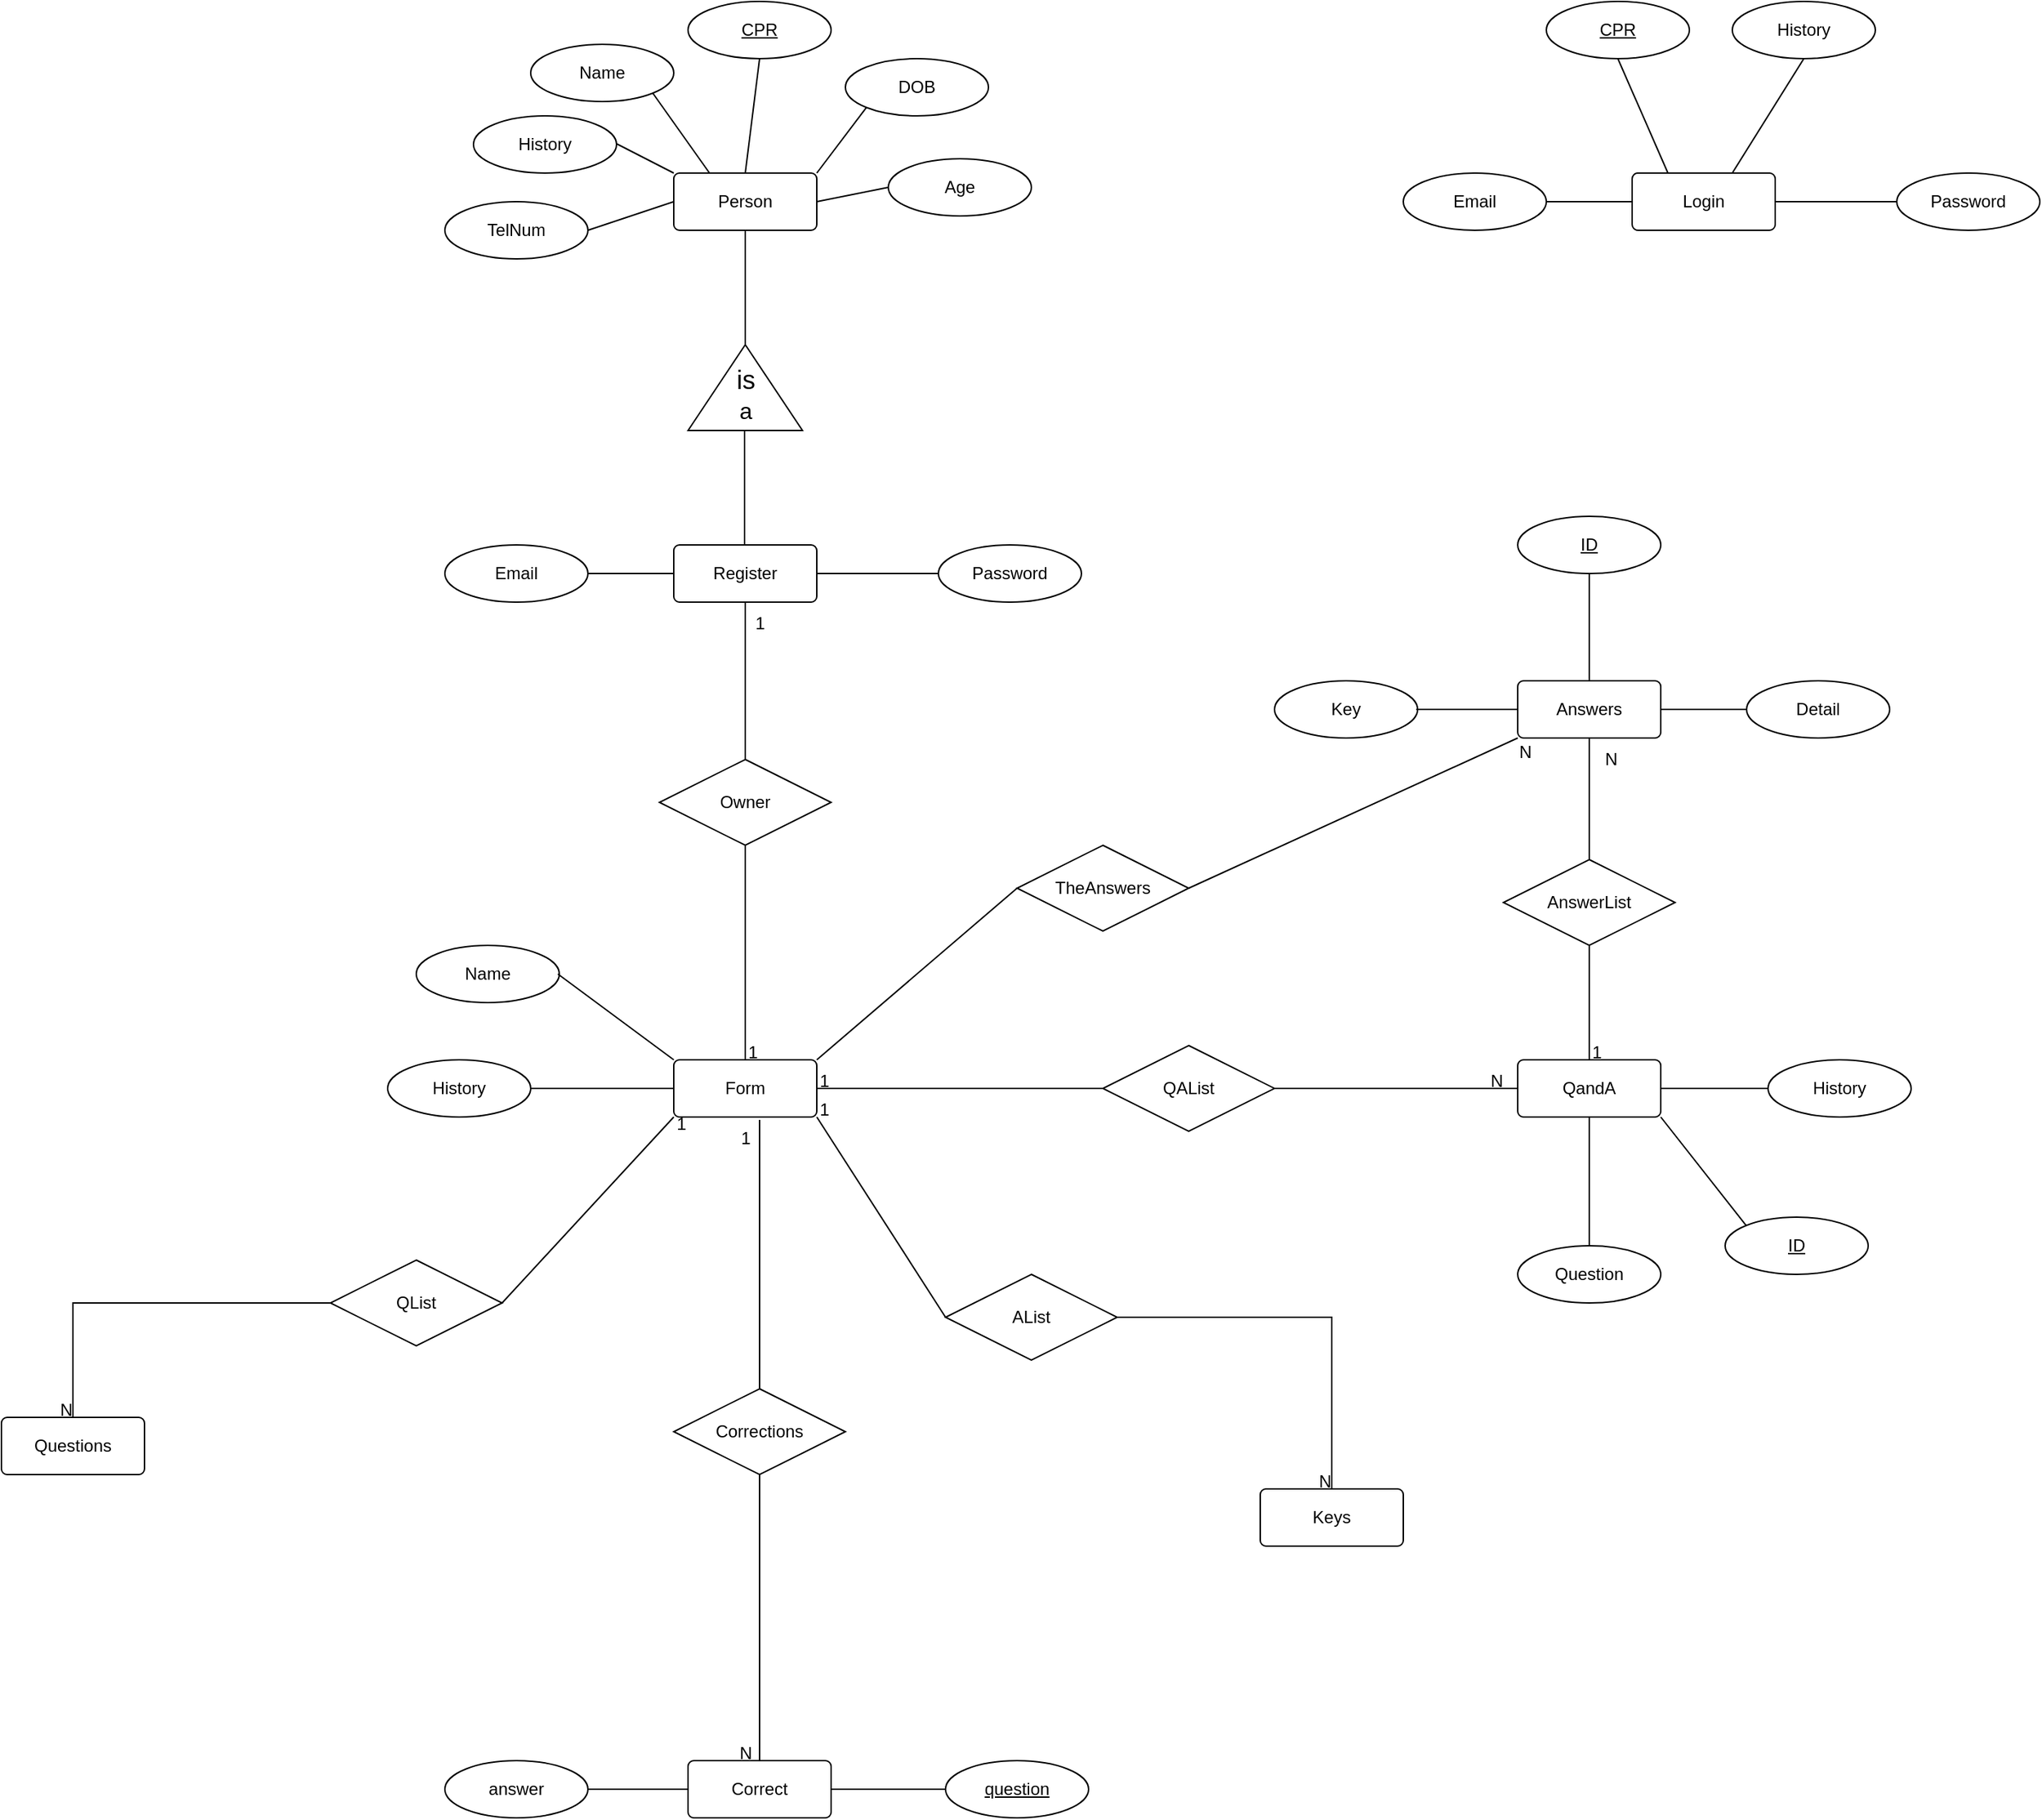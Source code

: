 <mxfile version="25.0.1">
  <diagram name="Page-1" id="txDZSW4YmTm9a8Lu6rOX">
    <mxGraphModel dx="4198" dy="1544" grid="1" gridSize="10" guides="1" tooltips="1" connect="1" arrows="1" fold="1" page="1" pageScale="1" pageWidth="850" pageHeight="1100" math="0" shadow="0">
      <root>
        <mxCell id="0" />
        <mxCell id="1" parent="0" />
        <mxCell id="4LPt7A7u2BAdctlP4rSh-1" value="Person" style="rounded=1;arcSize=10;whiteSpace=wrap;html=1;align=center;" vertex="1" parent="1">
          <mxGeometry x="210" y="350" width="100" height="40" as="geometry" />
        </mxCell>
        <mxCell id="4LPt7A7u2BAdctlP4rSh-3" value="Name" style="ellipse;whiteSpace=wrap;html=1;align=center;" vertex="1" parent="1">
          <mxGeometry x="110" y="260" width="100" height="40" as="geometry" />
        </mxCell>
        <mxCell id="4LPt7A7u2BAdctlP4rSh-5" value="CPR" style="ellipse;whiteSpace=wrap;html=1;align=center;fontStyle=4;" vertex="1" parent="1">
          <mxGeometry x="220" y="230" width="100" height="40" as="geometry" />
        </mxCell>
        <mxCell id="4LPt7A7u2BAdctlP4rSh-6" value="History" style="ellipse;whiteSpace=wrap;html=1;align=center;" vertex="1" parent="1">
          <mxGeometry x="70" y="310" width="100" height="40" as="geometry" />
        </mxCell>
        <mxCell id="4LPt7A7u2BAdctlP4rSh-7" value="TelNum" style="ellipse;whiteSpace=wrap;html=1;align=center;" vertex="1" parent="1">
          <mxGeometry x="50" y="370" width="100" height="40" as="geometry" />
        </mxCell>
        <mxCell id="4LPt7A7u2BAdctlP4rSh-8" value="Age" style="ellipse;whiteSpace=wrap;html=1;align=center;" vertex="1" parent="1">
          <mxGeometry x="360" y="340" width="100" height="40" as="geometry" />
        </mxCell>
        <mxCell id="4LPt7A7u2BAdctlP4rSh-9" value="DOB" style="ellipse;whiteSpace=wrap;html=1;align=center;" vertex="1" parent="1">
          <mxGeometry x="330" y="270" width="100" height="40" as="geometry" />
        </mxCell>
        <mxCell id="4LPt7A7u2BAdctlP4rSh-13" value="" style="endArrow=none;html=1;rounded=0;entryX=0;entryY=0;entryDx=0;entryDy=0;" edge="1" parent="1" target="4LPt7A7u2BAdctlP4rSh-1">
          <mxGeometry relative="1" as="geometry">
            <mxPoint x="170" y="329.5" as="sourcePoint" />
            <mxPoint x="330" y="329.5" as="targetPoint" />
          </mxGeometry>
        </mxCell>
        <mxCell id="4LPt7A7u2BAdctlP4rSh-14" value="" style="endArrow=none;html=1;rounded=0;entryX=0;entryY=0.5;entryDx=0;entryDy=0;exitX=1;exitY=0.5;exitDx=0;exitDy=0;" edge="1" parent="1" source="4LPt7A7u2BAdctlP4rSh-7" target="4LPt7A7u2BAdctlP4rSh-1">
          <mxGeometry relative="1" as="geometry">
            <mxPoint x="180" y="339.5" as="sourcePoint" />
            <mxPoint x="220" y="360" as="targetPoint" />
          </mxGeometry>
        </mxCell>
        <mxCell id="4LPt7A7u2BAdctlP4rSh-15" value="" style="endArrow=none;html=1;rounded=0;entryX=0.25;entryY=0;entryDx=0;entryDy=0;exitX=1;exitY=1;exitDx=0;exitDy=0;" edge="1" parent="1" source="4LPt7A7u2BAdctlP4rSh-3" target="4LPt7A7u2BAdctlP4rSh-1">
          <mxGeometry relative="1" as="geometry">
            <mxPoint x="190" y="349.5" as="sourcePoint" />
            <mxPoint x="230" y="370" as="targetPoint" />
          </mxGeometry>
        </mxCell>
        <mxCell id="4LPt7A7u2BAdctlP4rSh-16" value="" style="endArrow=none;html=1;rounded=0;entryX=0.5;entryY=0;entryDx=0;entryDy=0;exitX=0.5;exitY=1;exitDx=0;exitDy=0;" edge="1" parent="1" source="4LPt7A7u2BAdctlP4rSh-5" target="4LPt7A7u2BAdctlP4rSh-1">
          <mxGeometry relative="1" as="geometry">
            <mxPoint x="200" y="359.5" as="sourcePoint" />
            <mxPoint x="240" y="380" as="targetPoint" />
          </mxGeometry>
        </mxCell>
        <mxCell id="4LPt7A7u2BAdctlP4rSh-17" value="" style="endArrow=none;html=1;rounded=0;entryX=1;entryY=0;entryDx=0;entryDy=0;exitX=0;exitY=1;exitDx=0;exitDy=0;" edge="1" parent="1" source="4LPt7A7u2BAdctlP4rSh-9" target="4LPt7A7u2BAdctlP4rSh-1">
          <mxGeometry relative="1" as="geometry">
            <mxPoint x="210" y="369.5" as="sourcePoint" />
            <mxPoint x="250" y="390" as="targetPoint" />
          </mxGeometry>
        </mxCell>
        <mxCell id="4LPt7A7u2BAdctlP4rSh-18" value="" style="endArrow=none;html=1;rounded=0;entryX=1;entryY=0.5;entryDx=0;entryDy=0;exitX=0;exitY=0.5;exitDx=0;exitDy=0;" edge="1" parent="1" source="4LPt7A7u2BAdctlP4rSh-8" target="4LPt7A7u2BAdctlP4rSh-1">
          <mxGeometry relative="1" as="geometry">
            <mxPoint x="220" y="379.5" as="sourcePoint" />
            <mxPoint x="260" y="400" as="targetPoint" />
          </mxGeometry>
        </mxCell>
        <mxCell id="4LPt7A7u2BAdctlP4rSh-19" value="" style="triangle;whiteSpace=wrap;html=1;rotation=-90;" vertex="1" parent="1">
          <mxGeometry x="230" y="460" width="60" height="80" as="geometry" />
        </mxCell>
        <mxCell id="4LPt7A7u2BAdctlP4rSh-20" value="&lt;font style=&quot;font-size: 18px;&quot;&gt;is&lt;/font&gt;&lt;div&gt;&lt;font size=&quot;3&quot;&gt;a&lt;/font&gt;&lt;/div&gt;" style="text;html=1;align=center;verticalAlign=middle;resizable=0;points=[];autosize=1;strokeColor=none;fillColor=none;" vertex="1" parent="1">
          <mxGeometry x="240" y="480" width="40" height="50" as="geometry" />
        </mxCell>
        <mxCell id="4LPt7A7u2BAdctlP4rSh-21" value="" style="endArrow=none;html=1;rounded=0;entryX=0.5;entryY=1;entryDx=0;entryDy=0;" edge="1" parent="1" target="4LPt7A7u2BAdctlP4rSh-1">
          <mxGeometry width="50" height="50" relative="1" as="geometry">
            <mxPoint x="260" y="470" as="sourcePoint" />
            <mxPoint x="310" y="420" as="targetPoint" />
          </mxGeometry>
        </mxCell>
        <mxCell id="4LPt7A7u2BAdctlP4rSh-22" value="" style="endArrow=none;html=1;rounded=0;entryX=0.5;entryY=1;entryDx=0;entryDy=0;" edge="1" parent="1">
          <mxGeometry width="50" height="50" relative="1" as="geometry">
            <mxPoint x="259.5" y="610" as="sourcePoint" />
            <mxPoint x="259.5" y="530" as="targetPoint" />
          </mxGeometry>
        </mxCell>
        <mxCell id="4LPt7A7u2BAdctlP4rSh-23" value="Register" style="rounded=1;arcSize=10;whiteSpace=wrap;html=1;align=center;" vertex="1" parent="1">
          <mxGeometry x="210" y="610" width="100" height="40" as="geometry" />
        </mxCell>
        <mxCell id="4LPt7A7u2BAdctlP4rSh-24" value="Password" style="ellipse;whiteSpace=wrap;html=1;align=center;" vertex="1" parent="1">
          <mxGeometry x="395" y="610" width="100" height="40" as="geometry" />
        </mxCell>
        <mxCell id="4LPt7A7u2BAdctlP4rSh-25" value="Email" style="ellipse;whiteSpace=wrap;html=1;align=center;" vertex="1" parent="1">
          <mxGeometry x="50" y="610" width="100" height="40" as="geometry" />
        </mxCell>
        <mxCell id="4LPt7A7u2BAdctlP4rSh-26" value="" style="endArrow=none;html=1;rounded=0;" edge="1" parent="1" target="4LPt7A7u2BAdctlP4rSh-24">
          <mxGeometry width="50" height="50" relative="1" as="geometry">
            <mxPoint x="310" y="630" as="sourcePoint" />
            <mxPoint x="360" y="580" as="targetPoint" />
          </mxGeometry>
        </mxCell>
        <mxCell id="4LPt7A7u2BAdctlP4rSh-27" value="" style="endArrow=none;html=1;rounded=0;entryX=0;entryY=0.5;entryDx=0;entryDy=0;" edge="1" parent="1" target="4LPt7A7u2BAdctlP4rSh-23">
          <mxGeometry width="50" height="50" relative="1" as="geometry">
            <mxPoint x="150" y="630" as="sourcePoint" />
            <mxPoint x="200" y="580" as="targetPoint" />
          </mxGeometry>
        </mxCell>
        <mxCell id="4LPt7A7u2BAdctlP4rSh-28" value="Login" style="rounded=1;arcSize=10;whiteSpace=wrap;html=1;align=center;" vertex="1" parent="1">
          <mxGeometry x="880" y="350" width="100" height="40" as="geometry" />
        </mxCell>
        <mxCell id="4LPt7A7u2BAdctlP4rSh-29" value="Password" style="ellipse;whiteSpace=wrap;html=1;align=center;" vertex="1" parent="1">
          <mxGeometry x="1065" y="350" width="100" height="40" as="geometry" />
        </mxCell>
        <mxCell id="4LPt7A7u2BAdctlP4rSh-30" value="Email" style="ellipse;whiteSpace=wrap;html=1;align=center;" vertex="1" parent="1">
          <mxGeometry x="720" y="350" width="100" height="40" as="geometry" />
        </mxCell>
        <mxCell id="4LPt7A7u2BAdctlP4rSh-31" value="" style="endArrow=none;html=1;rounded=0;" edge="1" parent="1" target="4LPt7A7u2BAdctlP4rSh-29">
          <mxGeometry width="50" height="50" relative="1" as="geometry">
            <mxPoint x="980" y="370" as="sourcePoint" />
            <mxPoint x="1030" y="320" as="targetPoint" />
          </mxGeometry>
        </mxCell>
        <mxCell id="4LPt7A7u2BAdctlP4rSh-32" value="" style="endArrow=none;html=1;rounded=0;entryX=0;entryY=0.5;entryDx=0;entryDy=0;" edge="1" parent="1" target="4LPt7A7u2BAdctlP4rSh-28">
          <mxGeometry width="50" height="50" relative="1" as="geometry">
            <mxPoint x="820" y="370" as="sourcePoint" />
            <mxPoint x="870" y="320" as="targetPoint" />
          </mxGeometry>
        </mxCell>
        <mxCell id="4LPt7A7u2BAdctlP4rSh-34" value="CPR" style="ellipse;whiteSpace=wrap;html=1;align=center;fontStyle=4;" vertex="1" parent="1">
          <mxGeometry x="820" y="230" width="100" height="40" as="geometry" />
        </mxCell>
        <mxCell id="4LPt7A7u2BAdctlP4rSh-35" value="" style="endArrow=none;html=1;rounded=0;entryX=0.5;entryY=1;entryDx=0;entryDy=0;exitX=0.25;exitY=0;exitDx=0;exitDy=0;" edge="1" parent="1" source="4LPt7A7u2BAdctlP4rSh-28" target="4LPt7A7u2BAdctlP4rSh-34">
          <mxGeometry width="50" height="50" relative="1" as="geometry">
            <mxPoint x="930" y="350" as="sourcePoint" />
            <mxPoint x="980" y="300" as="targetPoint" />
          </mxGeometry>
        </mxCell>
        <mxCell id="4LPt7A7u2BAdctlP4rSh-36" value="History" style="ellipse;whiteSpace=wrap;html=1;align=center;" vertex="1" parent="1">
          <mxGeometry x="950" y="230" width="100" height="40" as="geometry" />
        </mxCell>
        <mxCell id="4LPt7A7u2BAdctlP4rSh-37" value="" style="endArrow=none;html=1;rounded=0;entryX=0.5;entryY=1;entryDx=0;entryDy=0;" edge="1" parent="1" target="4LPt7A7u2BAdctlP4rSh-36">
          <mxGeometry width="50" height="50" relative="1" as="geometry">
            <mxPoint x="950" y="350" as="sourcePoint" />
            <mxPoint x="1000" y="300" as="targetPoint" />
          </mxGeometry>
        </mxCell>
        <mxCell id="4LPt7A7u2BAdctlP4rSh-38" value="Answers" style="rounded=1;arcSize=10;whiteSpace=wrap;html=1;align=center;" vertex="1" parent="1">
          <mxGeometry x="800" y="705" width="100" height="40" as="geometry" />
        </mxCell>
        <mxCell id="4LPt7A7u2BAdctlP4rSh-40" value="Detail" style="ellipse;whiteSpace=wrap;html=1;align=center;" vertex="1" parent="1">
          <mxGeometry x="960" y="705" width="100" height="40" as="geometry" />
        </mxCell>
        <mxCell id="4LPt7A7u2BAdctlP4rSh-41" value="Key" style="ellipse;whiteSpace=wrap;html=1;align=center;" vertex="1" parent="1">
          <mxGeometry x="630" y="705" width="100" height="40" as="geometry" />
        </mxCell>
        <mxCell id="4LPt7A7u2BAdctlP4rSh-42" value="ID" style="ellipse;whiteSpace=wrap;html=1;align=center;fontStyle=4;" vertex="1" parent="1">
          <mxGeometry x="800" y="590" width="100" height="40" as="geometry" />
        </mxCell>
        <mxCell id="4LPt7A7u2BAdctlP4rSh-43" value="" style="endArrow=none;html=1;rounded=0;entryX=0.5;entryY=1;entryDx=0;entryDy=0;exitX=0.5;exitY=0;exitDx=0;exitDy=0;" edge="1" parent="1" source="4LPt7A7u2BAdctlP4rSh-38" target="4LPt7A7u2BAdctlP4rSh-42">
          <mxGeometry width="50" height="50" relative="1" as="geometry">
            <mxPoint x="845" y="705" as="sourcePoint" />
            <mxPoint x="895" y="655" as="targetPoint" />
          </mxGeometry>
        </mxCell>
        <mxCell id="4LPt7A7u2BAdctlP4rSh-44" value="" style="endArrow=none;html=1;rounded=0;entryX=0;entryY=0.5;entryDx=0;entryDy=0;exitX=0.5;exitY=0;exitDx=0;exitDy=0;" edge="1" parent="1" target="4LPt7A7u2BAdctlP4rSh-38">
          <mxGeometry width="50" height="50" relative="1" as="geometry">
            <mxPoint x="729" y="725" as="sourcePoint" />
            <mxPoint x="729" y="650" as="targetPoint" />
          </mxGeometry>
        </mxCell>
        <mxCell id="4LPt7A7u2BAdctlP4rSh-45" value="" style="endArrow=none;html=1;rounded=0;entryX=0;entryY=0.5;entryDx=0;entryDy=0;exitX=0.5;exitY=0;exitDx=0;exitDy=0;" edge="1" parent="1" target="4LPt7A7u2BAdctlP4rSh-40">
          <mxGeometry width="50" height="50" relative="1" as="geometry">
            <mxPoint x="900" y="725" as="sourcePoint" />
            <mxPoint x="900" y="650" as="targetPoint" />
          </mxGeometry>
        </mxCell>
        <mxCell id="4LPt7A7u2BAdctlP4rSh-46" value="QandA" style="rounded=1;arcSize=10;whiteSpace=wrap;html=1;align=center;" vertex="1" parent="1">
          <mxGeometry x="800" y="970" width="100" height="40" as="geometry" />
        </mxCell>
        <mxCell id="4LPt7A7u2BAdctlP4rSh-47" value="AnswerList" style="shape=rhombus;perimeter=rhombusPerimeter;whiteSpace=wrap;html=1;align=center;" vertex="1" parent="1">
          <mxGeometry x="790" y="830" width="120" height="60" as="geometry" />
        </mxCell>
        <mxCell id="4LPt7A7u2BAdctlP4rSh-48" value="" style="endArrow=none;html=1;rounded=0;entryX=0.5;entryY=1;entryDx=0;entryDy=0;exitX=0.5;exitY=0;exitDx=0;exitDy=0;" edge="1" parent="1" source="4LPt7A7u2BAdctlP4rSh-47" target="4LPt7A7u2BAdctlP4rSh-38">
          <mxGeometry width="50" height="50" relative="1" as="geometry">
            <mxPoint x="849.5" y="825" as="sourcePoint" />
            <mxPoint x="849.5" y="750" as="targetPoint" />
          </mxGeometry>
        </mxCell>
        <mxCell id="4LPt7A7u2BAdctlP4rSh-49" value="" style="endArrow=none;html=1;rounded=0;entryX=0.5;entryY=1;entryDx=0;entryDy=0;exitX=0.5;exitY=0;exitDx=0;exitDy=0;" edge="1" parent="1" source="4LPt7A7u2BAdctlP4rSh-46" target="4LPt7A7u2BAdctlP4rSh-47">
          <mxGeometry width="50" height="50" relative="1" as="geometry">
            <mxPoint x="849.5" y="970" as="sourcePoint" />
            <mxPoint x="849.5" y="895" as="targetPoint" />
          </mxGeometry>
        </mxCell>
        <mxCell id="4LPt7A7u2BAdctlP4rSh-50" value="Question" style="ellipse;whiteSpace=wrap;html=1;align=center;" vertex="1" parent="1">
          <mxGeometry x="800" y="1100" width="100" height="40" as="geometry" />
        </mxCell>
        <mxCell id="4LPt7A7u2BAdctlP4rSh-51" value="History" style="ellipse;whiteSpace=wrap;html=1;align=center;" vertex="1" parent="1">
          <mxGeometry x="975" y="970" width="100" height="40" as="geometry" />
        </mxCell>
        <mxCell id="4LPt7A7u2BAdctlP4rSh-53" value="ID" style="ellipse;whiteSpace=wrap;html=1;align=center;fontStyle=4;" vertex="1" parent="1">
          <mxGeometry x="945" y="1080" width="100" height="40" as="geometry" />
        </mxCell>
        <mxCell id="4LPt7A7u2BAdctlP4rSh-54" value="" style="endArrow=none;html=1;rounded=0;entryX=0.5;entryY=1;entryDx=0;entryDy=0;exitX=0.5;exitY=0;exitDx=0;exitDy=0;" edge="1" parent="1" source="4LPt7A7u2BAdctlP4rSh-50" target="4LPt7A7u2BAdctlP4rSh-46">
          <mxGeometry width="50" height="50" relative="1" as="geometry">
            <mxPoint x="849.5" y="1085" as="sourcePoint" />
            <mxPoint x="849.5" y="1010" as="targetPoint" />
          </mxGeometry>
        </mxCell>
        <mxCell id="4LPt7A7u2BAdctlP4rSh-55" value="" style="endArrow=none;html=1;rounded=0;entryX=0;entryY=0.5;entryDx=0;entryDy=0;exitX=1;exitY=0.5;exitDx=0;exitDy=0;" edge="1" parent="1" source="4LPt7A7u2BAdctlP4rSh-46" target="4LPt7A7u2BAdctlP4rSh-51">
          <mxGeometry width="50" height="50" relative="1" as="geometry">
            <mxPoint x="900" y="995" as="sourcePoint" />
            <mxPoint x="900" y="920" as="targetPoint" />
          </mxGeometry>
        </mxCell>
        <mxCell id="4LPt7A7u2BAdctlP4rSh-56" value="" style="endArrow=none;html=1;rounded=0;exitX=0;exitY=0;exitDx=0;exitDy=0;entryX=1;entryY=1;entryDx=0;entryDy=0;" edge="1" parent="1" source="4LPt7A7u2BAdctlP4rSh-53" target="4LPt7A7u2BAdctlP4rSh-46">
          <mxGeometry width="50" height="50" relative="1" as="geometry">
            <mxPoint x="899" y="1085" as="sourcePoint" />
            <mxPoint x="905" y="1010" as="targetPoint" />
          </mxGeometry>
        </mxCell>
        <mxCell id="4LPt7A7u2BAdctlP4rSh-57" value="Form" style="rounded=1;arcSize=10;whiteSpace=wrap;html=1;align=center;" vertex="1" parent="1">
          <mxGeometry x="210" y="970" width="100" height="40" as="geometry" />
        </mxCell>
        <mxCell id="4LPt7A7u2BAdctlP4rSh-58" value="Owner" style="shape=rhombus;perimeter=rhombusPerimeter;whiteSpace=wrap;html=1;align=center;" vertex="1" parent="1">
          <mxGeometry x="200" y="760" width="120" height="60" as="geometry" />
        </mxCell>
        <mxCell id="4LPt7A7u2BAdctlP4rSh-59" value="" style="endArrow=none;html=1;rounded=0;entryX=0.5;entryY=1;entryDx=0;entryDy=0;" edge="1" parent="1" target="4LPt7A7u2BAdctlP4rSh-23">
          <mxGeometry width="50" height="50" relative="1" as="geometry">
            <mxPoint x="260" y="760" as="sourcePoint" />
            <mxPoint x="259.5" y="685" as="targetPoint" />
          </mxGeometry>
        </mxCell>
        <mxCell id="4LPt7A7u2BAdctlP4rSh-60" value="" style="endArrow=none;html=1;rounded=0;entryX=0.5;entryY=1;entryDx=0;entryDy=0;exitX=0.5;exitY=0;exitDx=0;exitDy=0;" edge="1" parent="1" source="4LPt7A7u2BAdctlP4rSh-57" target="4LPt7A7u2BAdctlP4rSh-58">
          <mxGeometry width="50" height="50" relative="1" as="geometry">
            <mxPoint x="259.5" y="970" as="sourcePoint" />
            <mxPoint x="259.5" y="895" as="targetPoint" />
          </mxGeometry>
        </mxCell>
        <mxCell id="4LPt7A7u2BAdctlP4rSh-61" value="History" style="ellipse;whiteSpace=wrap;html=1;align=center;" vertex="1" parent="1">
          <mxGeometry x="10" y="970" width="100" height="40" as="geometry" />
        </mxCell>
        <mxCell id="4LPt7A7u2BAdctlP4rSh-62" value="Name" style="ellipse;whiteSpace=wrap;html=1;align=center;" vertex="1" parent="1">
          <mxGeometry x="30" y="890" width="100" height="40" as="geometry" />
        </mxCell>
        <mxCell id="4LPt7A7u2BAdctlP4rSh-63" value="" style="endArrow=none;html=1;rounded=0;entryX=0.5;entryY=1;entryDx=0;entryDy=0;exitX=0;exitY=0;exitDx=0;exitDy=0;" edge="1" parent="1" source="4LPt7A7u2BAdctlP4rSh-57">
          <mxGeometry width="50" height="50" relative="1" as="geometry">
            <mxPoint x="129" y="985" as="sourcePoint" />
            <mxPoint x="129" y="910" as="targetPoint" />
          </mxGeometry>
        </mxCell>
        <mxCell id="4LPt7A7u2BAdctlP4rSh-64" value="" style="endArrow=none;html=1;rounded=0;entryX=0;entryY=0.5;entryDx=0;entryDy=0;exitX=1;exitY=0.5;exitDx=0;exitDy=0;" edge="1" parent="1" source="4LPt7A7u2BAdctlP4rSh-61" target="4LPt7A7u2BAdctlP4rSh-57">
          <mxGeometry width="50" height="50" relative="1" as="geometry">
            <mxPoint x="129" y="1035" as="sourcePoint" />
            <mxPoint x="129" y="960" as="targetPoint" />
          </mxGeometry>
        </mxCell>
        <mxCell id="4LPt7A7u2BAdctlP4rSh-65" value="Correct" style="rounded=1;arcSize=10;whiteSpace=wrap;html=1;align=center;" vertex="1" parent="1">
          <mxGeometry x="220" y="1460" width="100" height="40" as="geometry" />
        </mxCell>
        <mxCell id="4LPt7A7u2BAdctlP4rSh-66" value="answer" style="ellipse;whiteSpace=wrap;html=1;align=center;" vertex="1" parent="1">
          <mxGeometry x="50" y="1460" width="100" height="40" as="geometry" />
        </mxCell>
        <mxCell id="4LPt7A7u2BAdctlP4rSh-67" value="question" style="ellipse;whiteSpace=wrap;html=1;align=center;fontStyle=4;" vertex="1" parent="1">
          <mxGeometry x="400" y="1460" width="100" height="40" as="geometry" />
        </mxCell>
        <mxCell id="4LPt7A7u2BAdctlP4rSh-68" value="" style="endArrow=none;html=1;rounded=0;exitX=0;exitY=0.5;exitDx=0;exitDy=0;" edge="1" parent="1" source="4LPt7A7u2BAdctlP4rSh-65">
          <mxGeometry width="50" height="50" relative="1" as="geometry">
            <mxPoint x="150" y="1555" as="sourcePoint" />
            <mxPoint x="150" y="1480" as="targetPoint" />
          </mxGeometry>
        </mxCell>
        <mxCell id="4LPt7A7u2BAdctlP4rSh-69" value="" style="endArrow=none;html=1;rounded=0;entryX=0;entryY=0.5;entryDx=0;entryDy=0;exitX=1;exitY=0.5;exitDx=0;exitDy=0;" edge="1" parent="1" source="4LPt7A7u2BAdctlP4rSh-65" target="4LPt7A7u2BAdctlP4rSh-67">
          <mxGeometry width="50" height="50" relative="1" as="geometry">
            <mxPoint x="320" y="1495" as="sourcePoint" />
            <mxPoint x="320" y="1420" as="targetPoint" />
          </mxGeometry>
        </mxCell>
        <mxCell id="4LPt7A7u2BAdctlP4rSh-70" value="Corrections" style="shape=rhombus;perimeter=rhombusPerimeter;whiteSpace=wrap;html=1;align=center;" vertex="1" parent="1">
          <mxGeometry x="210" y="1200" width="120" height="60" as="geometry" />
        </mxCell>
        <mxCell id="4LPt7A7u2BAdctlP4rSh-71" value="" style="endArrow=none;html=1;rounded=0;entryX=0.5;entryY=1;entryDx=0;entryDy=0;exitX=0.5;exitY=0;exitDx=0;exitDy=0;" edge="1" parent="1" source="4LPt7A7u2BAdctlP4rSh-65" target="4LPt7A7u2BAdctlP4rSh-70">
          <mxGeometry width="50" height="50" relative="1" as="geometry">
            <mxPoint x="274.5" y="1315" as="sourcePoint" />
            <mxPoint x="274.5" y="1240" as="targetPoint" />
          </mxGeometry>
        </mxCell>
        <mxCell id="4LPt7A7u2BAdctlP4rSh-72" value="" style="endArrow=none;html=1;rounded=0;entryX=0.6;entryY=1.05;entryDx=0;entryDy=0;entryPerimeter=0;exitX=0.5;exitY=0;exitDx=0;exitDy=0;" edge="1" parent="1" source="4LPt7A7u2BAdctlP4rSh-70" target="4LPt7A7u2BAdctlP4rSh-57">
          <mxGeometry width="50" height="50" relative="1" as="geometry">
            <mxPoint x="270" y="1170" as="sourcePoint" />
            <mxPoint x="320" y="1120" as="targetPoint" />
          </mxGeometry>
        </mxCell>
        <mxCell id="4LPt7A7u2BAdctlP4rSh-73" value="QAList" style="shape=rhombus;perimeter=rhombusPerimeter;whiteSpace=wrap;html=1;align=center;" vertex="1" parent="1">
          <mxGeometry x="510" y="960" width="120" height="60" as="geometry" />
        </mxCell>
        <mxCell id="4LPt7A7u2BAdctlP4rSh-74" value="" style="endArrow=none;html=1;rounded=0;entryX=0;entryY=0.5;entryDx=0;entryDy=0;exitX=1;exitY=0.5;exitDx=0;exitDy=0;" edge="1" parent="1" source="4LPt7A7u2BAdctlP4rSh-57" target="4LPt7A7u2BAdctlP4rSh-73">
          <mxGeometry width="50" height="50" relative="1" as="geometry">
            <mxPoint x="309" y="995" as="sourcePoint" />
            <mxPoint x="309" y="920" as="targetPoint" />
          </mxGeometry>
        </mxCell>
        <mxCell id="4LPt7A7u2BAdctlP4rSh-75" value="" style="endArrow=none;html=1;rounded=0;entryX=0;entryY=0.5;entryDx=0;entryDy=0;exitX=1;exitY=0.5;exitDx=0;exitDy=0;" edge="1" parent="1" source="4LPt7A7u2BAdctlP4rSh-73" target="4LPt7A7u2BAdctlP4rSh-46">
          <mxGeometry width="50" height="50" relative="1" as="geometry">
            <mxPoint x="629" y="995" as="sourcePoint" />
            <mxPoint x="629" y="920" as="targetPoint" />
          </mxGeometry>
        </mxCell>
        <mxCell id="4LPt7A7u2BAdctlP4rSh-76" value="TheAnswers" style="shape=rhombus;perimeter=rhombusPerimeter;whiteSpace=wrap;html=1;align=center;" vertex="1" parent="1">
          <mxGeometry x="450" y="820" width="120" height="60" as="geometry" />
        </mxCell>
        <mxCell id="4LPt7A7u2BAdctlP4rSh-77" value="" style="endArrow=none;html=1;rounded=0;entryX=0;entryY=0.5;entryDx=0;entryDy=0;exitX=1;exitY=0;exitDx=0;exitDy=0;" edge="1" parent="1" source="4LPt7A7u2BAdctlP4rSh-57" target="4LPt7A7u2BAdctlP4rSh-76">
          <mxGeometry width="50" height="50" relative="1" as="geometry">
            <mxPoint x="310" y="970" as="sourcePoint" />
            <mxPoint x="360" y="920" as="targetPoint" />
          </mxGeometry>
        </mxCell>
        <mxCell id="4LPt7A7u2BAdctlP4rSh-78" value="" style="endArrow=none;html=1;rounded=0;entryX=0;entryY=1;entryDx=0;entryDy=0;exitX=1;exitY=0.5;exitDx=0;exitDy=0;" edge="1" parent="1" source="4LPt7A7u2BAdctlP4rSh-76" target="4LPt7A7u2BAdctlP4rSh-38">
          <mxGeometry width="50" height="50" relative="1" as="geometry">
            <mxPoint x="569" y="855" as="sourcePoint" />
            <mxPoint x="569" y="780" as="targetPoint" />
          </mxGeometry>
        </mxCell>
        <mxCell id="4LPt7A7u2BAdctlP4rSh-79" value="Questions" style="rounded=1;arcSize=10;whiteSpace=wrap;html=1;align=center;" vertex="1" parent="1">
          <mxGeometry x="-260" y="1220" width="100" height="40" as="geometry" />
        </mxCell>
        <mxCell id="4LPt7A7u2BAdctlP4rSh-80" value="QList" style="shape=rhombus;perimeter=rhombusPerimeter;whiteSpace=wrap;html=1;align=center;" vertex="1" parent="1">
          <mxGeometry x="-30" y="1110" width="120" height="60" as="geometry" />
        </mxCell>
        <mxCell id="4LPt7A7u2BAdctlP4rSh-81" value="" style="endArrow=none;html=1;rounded=0;entryX=0;entryY=0.5;entryDx=0;entryDy=0;exitX=0.5;exitY=0;exitDx=0;exitDy=0;edgeStyle=orthogonalEdgeStyle;" edge="1" parent="1" source="4LPt7A7u2BAdctlP4rSh-79" target="4LPt7A7u2BAdctlP4rSh-80">
          <mxGeometry width="50" height="50" relative="1" as="geometry">
            <mxPoint x="-160" y="1215" as="sourcePoint" />
            <mxPoint x="-160" y="1140" as="targetPoint" />
          </mxGeometry>
        </mxCell>
        <mxCell id="4LPt7A7u2BAdctlP4rSh-82" value="" style="endArrow=none;html=1;rounded=0;entryX=0;entryY=1;entryDx=0;entryDy=0;exitX=1;exitY=0.5;exitDx=0;exitDy=0;" edge="1" parent="1" source="4LPt7A7u2BAdctlP4rSh-80" target="4LPt7A7u2BAdctlP4rSh-57">
          <mxGeometry width="50" height="50" relative="1" as="geometry">
            <mxPoint x="130" y="1140" as="sourcePoint" />
            <mxPoint x="90" y="1062.5" as="targetPoint" />
          </mxGeometry>
        </mxCell>
        <mxCell id="4LPt7A7u2BAdctlP4rSh-83" value="Keys" style="rounded=1;arcSize=10;whiteSpace=wrap;html=1;align=center;" vertex="1" parent="1">
          <mxGeometry x="620" y="1270" width="100" height="40" as="geometry" />
        </mxCell>
        <mxCell id="4LPt7A7u2BAdctlP4rSh-84" value="AList" style="shape=rhombus;perimeter=rhombusPerimeter;whiteSpace=wrap;html=1;align=center;" vertex="1" parent="1">
          <mxGeometry x="400" y="1120" width="120" height="60" as="geometry" />
        </mxCell>
        <mxCell id="4LPt7A7u2BAdctlP4rSh-85" value="" style="endArrow=none;html=1;rounded=0;entryX=1;entryY=1;entryDx=0;entryDy=0;" edge="1" parent="1" target="4LPt7A7u2BAdctlP4rSh-57">
          <mxGeometry width="50" height="50" relative="1" as="geometry">
            <mxPoint x="400" y="1150" as="sourcePoint" />
            <mxPoint x="400" y="1080" as="targetPoint" />
          </mxGeometry>
        </mxCell>
        <mxCell id="4LPt7A7u2BAdctlP4rSh-86" value="" style="endArrow=none;html=1;rounded=0;exitX=0.5;exitY=0;exitDx=0;exitDy=0;entryX=1;entryY=0.5;entryDx=0;entryDy=0;edgeStyle=orthogonalEdgeStyle;" edge="1" parent="1" source="4LPt7A7u2BAdctlP4rSh-83" target="4LPt7A7u2BAdctlP4rSh-84">
          <mxGeometry width="50" height="50" relative="1" as="geometry">
            <mxPoint x="520" y="1220" as="sourcePoint" />
            <mxPoint x="560" y="1180" as="targetPoint" />
          </mxGeometry>
        </mxCell>
        <mxCell id="4LPt7A7u2BAdctlP4rSh-87" value="N" style="text;html=1;align=center;verticalAlign=middle;resizable=0;points=[];autosize=1;strokeColor=none;fillColor=none;" vertex="1" parent="1">
          <mxGeometry x="790" y="740" width="30" height="30" as="geometry" />
        </mxCell>
        <mxCell id="4LPt7A7u2BAdctlP4rSh-88" value="N" style="text;html=1;align=center;verticalAlign=middle;resizable=0;points=[];autosize=1;strokeColor=none;fillColor=none;" vertex="1" parent="1">
          <mxGeometry x="850" y="745" width="30" height="30" as="geometry" />
        </mxCell>
        <mxCell id="4LPt7A7u2BAdctlP4rSh-89" value="N" style="text;html=1;align=center;verticalAlign=middle;resizable=0;points=[];autosize=1;strokeColor=none;fillColor=none;" vertex="1" parent="1">
          <mxGeometry x="-230" y="1200" width="30" height="30" as="geometry" />
        </mxCell>
        <mxCell id="4LPt7A7u2BAdctlP4rSh-90" value="N" style="text;html=1;align=center;verticalAlign=middle;resizable=0;points=[];autosize=1;strokeColor=none;fillColor=none;" vertex="1" parent="1">
          <mxGeometry x="650" y="1250" width="30" height="30" as="geometry" />
        </mxCell>
        <mxCell id="4LPt7A7u2BAdctlP4rSh-91" value="N" style="text;html=1;align=center;verticalAlign=middle;resizable=0;points=[];autosize=1;strokeColor=none;fillColor=none;" vertex="1" parent="1">
          <mxGeometry x="245" y="1440" width="30" height="30" as="geometry" />
        </mxCell>
        <mxCell id="4LPt7A7u2BAdctlP4rSh-92" value="1" style="text;html=1;align=center;verticalAlign=middle;resizable=0;points=[];autosize=1;strokeColor=none;fillColor=none;" vertex="1" parent="1">
          <mxGeometry x="255" y="650" width="30" height="30" as="geometry" />
        </mxCell>
        <mxCell id="4LPt7A7u2BAdctlP4rSh-95" value="1" style="text;html=1;align=center;verticalAlign=middle;resizable=0;points=[];autosize=1;strokeColor=none;fillColor=none;" vertex="1" parent="1">
          <mxGeometry x="250" y="950" width="30" height="30" as="geometry" />
        </mxCell>
        <mxCell id="4LPt7A7u2BAdctlP4rSh-96" value="1" style="text;html=1;align=center;verticalAlign=middle;resizable=0;points=[];autosize=1;strokeColor=none;fillColor=none;" vertex="1" parent="1">
          <mxGeometry x="245" y="1010" width="30" height="30" as="geometry" />
        </mxCell>
        <mxCell id="4LPt7A7u2BAdctlP4rSh-97" value="1" style="text;html=1;align=center;verticalAlign=middle;resizable=0;points=[];autosize=1;strokeColor=none;fillColor=none;" vertex="1" parent="1">
          <mxGeometry x="200" y="1000" width="30" height="30" as="geometry" />
        </mxCell>
        <mxCell id="4LPt7A7u2BAdctlP4rSh-98" value="1" style="text;html=1;align=center;verticalAlign=middle;resizable=0;points=[];autosize=1;strokeColor=none;fillColor=none;" vertex="1" parent="1">
          <mxGeometry x="300" y="990" width="30" height="30" as="geometry" />
        </mxCell>
        <mxCell id="4LPt7A7u2BAdctlP4rSh-99" value="1" style="text;html=1;align=center;verticalAlign=middle;resizable=0;points=[];autosize=1;strokeColor=none;fillColor=none;" vertex="1" parent="1">
          <mxGeometry x="840" y="950" width="30" height="30" as="geometry" />
        </mxCell>
        <mxCell id="4LPt7A7u2BAdctlP4rSh-100" value="N" style="text;html=1;align=center;verticalAlign=middle;resizable=0;points=[];autosize=1;strokeColor=none;fillColor=none;" vertex="1" parent="1">
          <mxGeometry x="770" y="970" width="30" height="30" as="geometry" />
        </mxCell>
        <mxCell id="4LPt7A7u2BAdctlP4rSh-101" value="1" style="text;html=1;align=center;verticalAlign=middle;resizable=0;points=[];autosize=1;strokeColor=none;fillColor=none;" vertex="1" parent="1">
          <mxGeometry x="300" y="970" width="30" height="30" as="geometry" />
        </mxCell>
      </root>
    </mxGraphModel>
  </diagram>
</mxfile>
